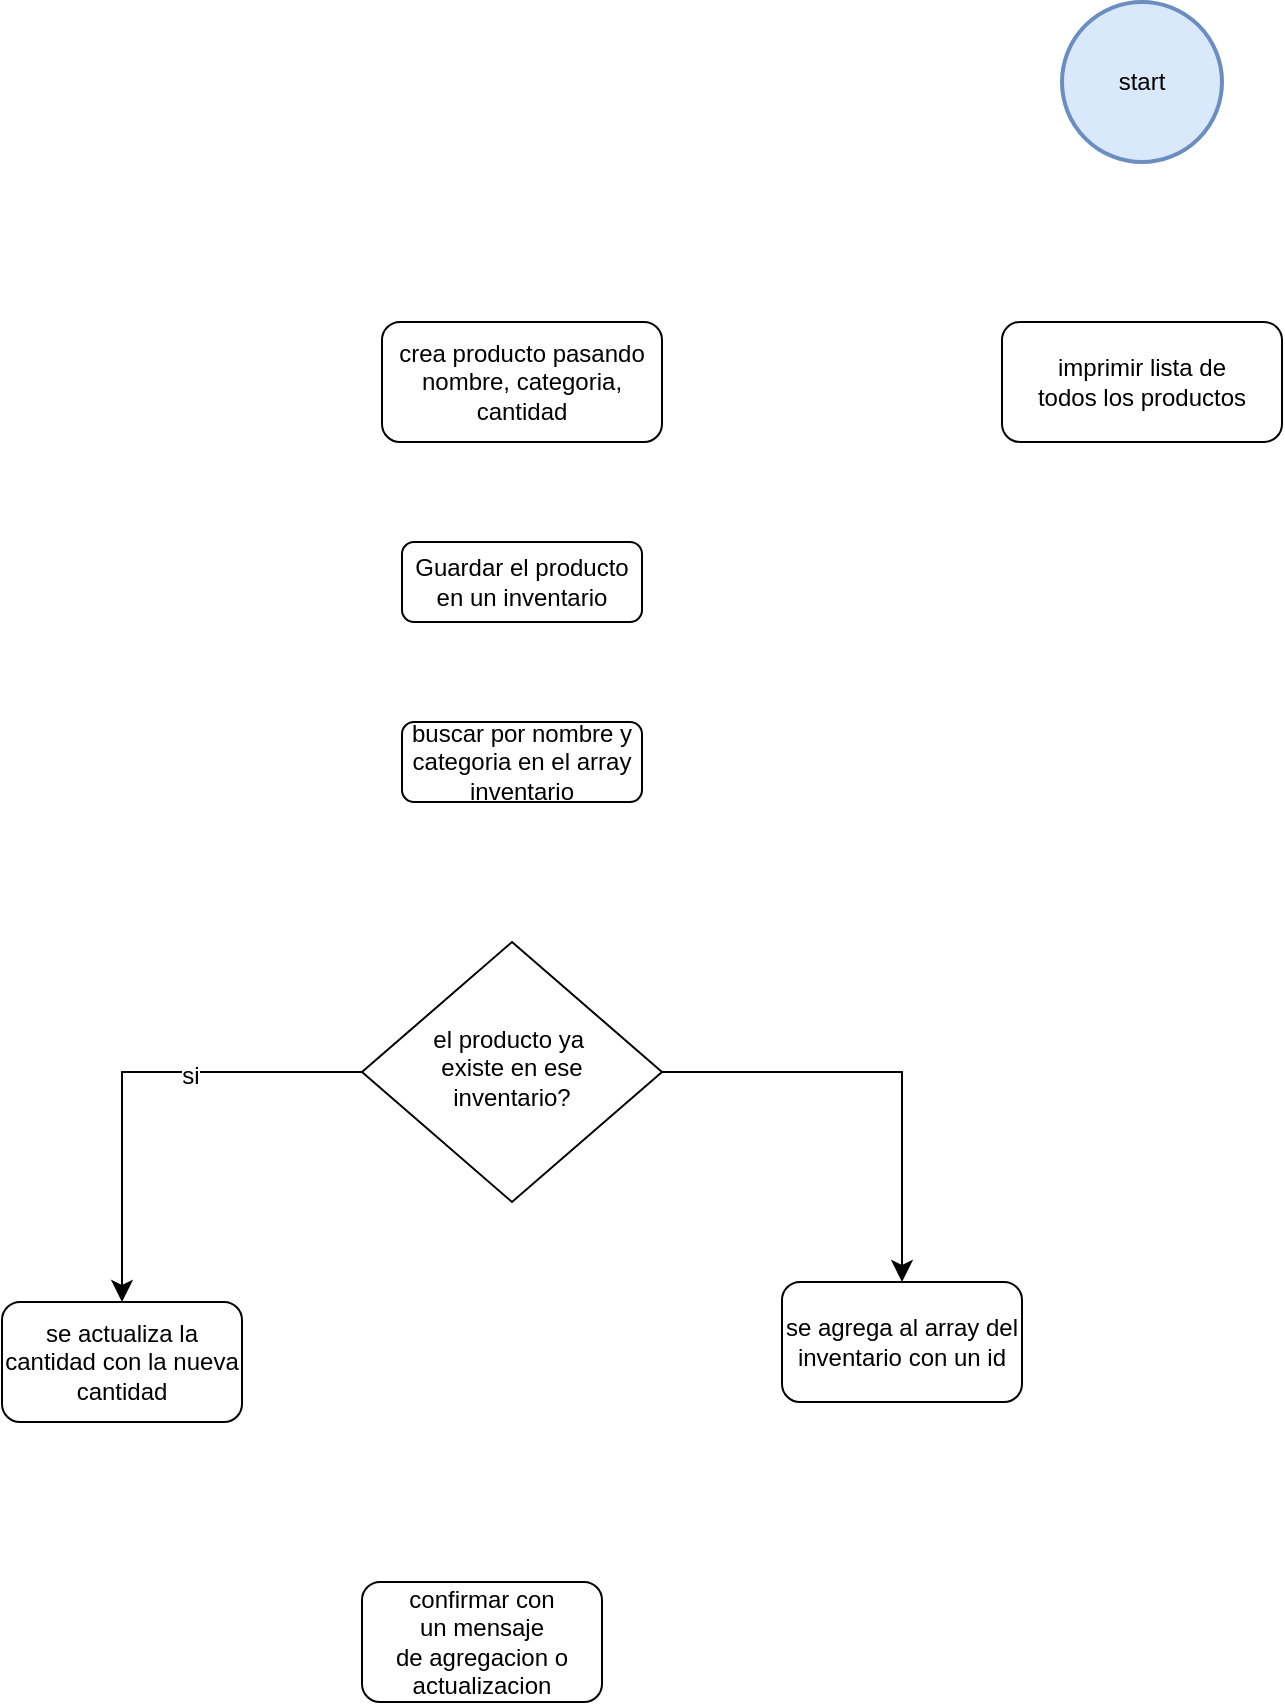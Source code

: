 <mxfile version="26.0.13">
  <diagram id="C5RBs43oDa-KdzZeNtuy" name="Page-1">
    <mxGraphModel dx="819" dy="505" grid="1" gridSize="10" guides="1" tooltips="1" connect="1" arrows="1" fold="1" page="1" pageScale="1" pageWidth="827" pageHeight="1169" math="0" shadow="0">
      <root>
        <mxCell id="WIyWlLk6GJQsqaUBKTNV-0" />
        <mxCell id="WIyWlLk6GJQsqaUBKTNV-1" parent="WIyWlLk6GJQsqaUBKTNV-0" />
        <mxCell id="9nsBDYvgDGhVVPBDV3dB-0" value="start" style="strokeWidth=2;html=1;shape=mxgraph.flowchart.start_2;whiteSpace=wrap;fillColor=#dae8fc;strokeColor=#6c8ebf;" vertex="1" parent="WIyWlLk6GJQsqaUBKTNV-1">
          <mxGeometry x="980" y="120" width="80" height="80" as="geometry" />
        </mxCell>
        <mxCell id="9nsBDYvgDGhVVPBDV3dB-2" style="edgeStyle=none;curved=1;rounded=0;orthogonalLoop=1;jettySize=auto;html=1;exitX=0.75;exitY=0;exitDx=0;exitDy=0;fontSize=12;startSize=8;endSize=8;" edge="1" source="9nsBDYvgDGhVVPBDV3dB-3" target="9nsBDYvgDGhVVPBDV3dB-3" parent="WIyWlLk6GJQsqaUBKTNV-1">
          <mxGeometry relative="1" as="geometry" />
        </mxCell>
        <mxCell id="9nsBDYvgDGhVVPBDV3dB-3" value="crea producto pasando&lt;div&gt;nombre, categoria, cantidad&lt;/div&gt;" style="rounded=1;whiteSpace=wrap;html=1;fontSize=12;glass=0;strokeWidth=1;shadow=0;" vertex="1" parent="WIyWlLk6GJQsqaUBKTNV-1">
          <mxGeometry x="640" y="280" width="140" height="60" as="geometry" />
        </mxCell>
        <mxCell id="9nsBDYvgDGhVVPBDV3dB-10" style="edgeStyle=orthogonalEdgeStyle;rounded=0;orthogonalLoop=1;jettySize=auto;html=1;fontSize=12;startSize=8;endSize=8;flowAnimation=0;entryX=0.5;entryY=0;entryDx=0;entryDy=0;" edge="1" parent="WIyWlLk6GJQsqaUBKTNV-1" source="9nsBDYvgDGhVVPBDV3dB-4" target="9nsBDYvgDGhVVPBDV3dB-6">
          <mxGeometry relative="1" as="geometry">
            <mxPoint x="500.0" y="690" as="targetPoint" />
          </mxGeometry>
        </mxCell>
        <mxCell id="9nsBDYvgDGhVVPBDV3dB-11" value="si" style="edgeLabel;html=1;align=center;verticalAlign=middle;resizable=0;points=[];fontSize=12;" vertex="1" connectable="0" parent="9nsBDYvgDGhVVPBDV3dB-10">
          <mxGeometry x="-0.27" y="2" relative="1" as="geometry">
            <mxPoint as="offset" />
          </mxGeometry>
        </mxCell>
        <mxCell id="9nsBDYvgDGhVVPBDV3dB-16" style="edgeStyle=orthogonalEdgeStyle;shape=connector;rounded=0;orthogonalLoop=1;jettySize=auto;html=1;strokeColor=default;align=center;verticalAlign=middle;fontFamily=Helvetica;fontSize=12;fontColor=default;labelBackgroundColor=default;startSize=8;endArrow=classic;endSize=8;flowAnimation=0;" edge="1" parent="WIyWlLk6GJQsqaUBKTNV-1" source="9nsBDYvgDGhVVPBDV3dB-4" target="9nsBDYvgDGhVVPBDV3dB-7">
          <mxGeometry relative="1" as="geometry" />
        </mxCell>
        <mxCell id="9nsBDYvgDGhVVPBDV3dB-4" value="el producto ya&amp;nbsp;&lt;div&gt;existe en ese&lt;/div&gt;&lt;div&gt;inventario?&lt;/div&gt;" style="rhombus;whiteSpace=wrap;html=1;shadow=0;fontFamily=Helvetica;fontSize=12;align=center;strokeWidth=1;spacing=6;spacingTop=-4;" vertex="1" parent="WIyWlLk6GJQsqaUBKTNV-1">
          <mxGeometry x="630" y="590" width="150" height="130" as="geometry" />
        </mxCell>
        <mxCell id="9nsBDYvgDGhVVPBDV3dB-5" value="Guardar el producto en un inventario" style="rounded=1;whiteSpace=wrap;html=1;fontSize=12;glass=0;strokeWidth=1;shadow=0;" vertex="1" parent="WIyWlLk6GJQsqaUBKTNV-1">
          <mxGeometry x="650" y="390" width="120" height="40" as="geometry" />
        </mxCell>
        <mxCell id="9nsBDYvgDGhVVPBDV3dB-6" value="se actualiza la cantidad con la nueva cantidad" style="rounded=1;whiteSpace=wrap;html=1;fontSize=12;glass=0;strokeWidth=1;shadow=0;" vertex="1" parent="WIyWlLk6GJQsqaUBKTNV-1">
          <mxGeometry x="450" y="770" width="120" height="60" as="geometry" />
        </mxCell>
        <mxCell id="9nsBDYvgDGhVVPBDV3dB-7" value="se agrega al array del inventario con un id" style="rounded=1;whiteSpace=wrap;html=1;fontSize=12;glass=0;strokeWidth=1;shadow=0;" vertex="1" parent="WIyWlLk6GJQsqaUBKTNV-1">
          <mxGeometry x="840" y="760" width="120" height="60" as="geometry" />
        </mxCell>
        <mxCell id="9nsBDYvgDGhVVPBDV3dB-9" value="buscar por nombre y categoria en el array&lt;div&gt;inventario&lt;/div&gt;" style="rounded=1;whiteSpace=wrap;html=1;fontSize=12;glass=0;strokeWidth=1;shadow=0;" vertex="1" parent="WIyWlLk6GJQsqaUBKTNV-1">
          <mxGeometry x="650" y="480" width="120" height="40" as="geometry" />
        </mxCell>
        <mxCell id="9nsBDYvgDGhVVPBDV3dB-17" value="imprimir lista de&lt;div&gt;todos los productos&lt;/div&gt;" style="rounded=1;whiteSpace=wrap;html=1;fontSize=12;glass=0;strokeWidth=1;shadow=0;" vertex="1" parent="WIyWlLk6GJQsqaUBKTNV-1">
          <mxGeometry x="950" y="280" width="140" height="60" as="geometry" />
        </mxCell>
        <mxCell id="9nsBDYvgDGhVVPBDV3dB-18" value="confirmar con&lt;div&gt;un mensaje&lt;/div&gt;&lt;div&gt;de agregacion o&lt;/div&gt;&lt;div&gt;actualizacion&lt;/div&gt;" style="rounded=1;whiteSpace=wrap;html=1;fontSize=12;glass=0;strokeWidth=1;shadow=0;" vertex="1" parent="WIyWlLk6GJQsqaUBKTNV-1">
          <mxGeometry x="630" y="910" width="120" height="60" as="geometry" />
        </mxCell>
      </root>
    </mxGraphModel>
  </diagram>
</mxfile>
